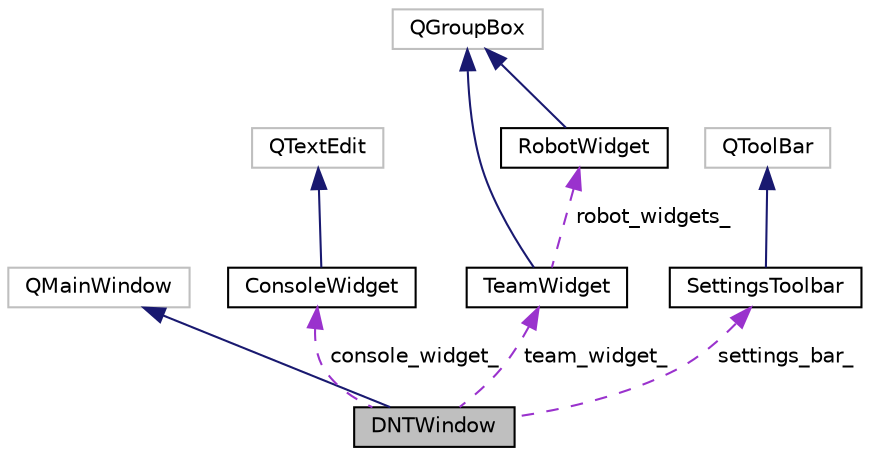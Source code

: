 digraph "DNTWindow"
{
  edge [fontname="Helvetica",fontsize="10",labelfontname="Helvetica",labelfontsize="10"];
  node [fontname="Helvetica",fontsize="10",shape=record];
  Node2 [label="DNTWindow",height=0.2,width=0.4,color="black", fillcolor="grey75", style="filled", fontcolor="black"];
  Node3 -> Node2 [dir="back",color="midnightblue",fontsize="10",style="solid",fontname="Helvetica"];
  Node3 [label="QMainWindow",height=0.2,width=0.4,color="grey75", fillcolor="white", style="filled"];
  Node4 -> Node2 [dir="back",color="darkorchid3",fontsize="10",style="dashed",label=" console_widget_" ,fontname="Helvetica"];
  Node4 [label="ConsoleWidget",height=0.2,width=0.4,color="black", fillcolor="white", style="filled",URL="$classConsoleWidget.html",tooltip="ConsoleWidget: Displays a text area in which messages can be showed. "];
  Node5 -> Node4 [dir="back",color="midnightblue",fontsize="10",style="solid",fontname="Helvetica"];
  Node5 [label="QTextEdit",height=0.2,width=0.4,color="grey75", fillcolor="white", style="filled"];
  Node6 -> Node2 [dir="back",color="darkorchid3",fontsize="10",style="dashed",label=" team_widget_" ,fontname="Helvetica"];
  Node6 [label="TeamWidget",height=0.2,width=0.4,color="black", fillcolor="white", style="filled",URL="$classTeamWidget.html",tooltip="TeamWidget: Displays 6 RobotWidgets and their player numbers. "];
  Node7 -> Node6 [dir="back",color="midnightblue",fontsize="10",style="solid",fontname="Helvetica"];
  Node7 [label="QGroupBox",height=0.2,width=0.4,color="grey75", fillcolor="white", style="filled"];
  Node8 -> Node6 [dir="back",color="darkorchid3",fontsize="10",style="dashed",label=" robot_widgets_" ,fontname="Helvetica"];
  Node8 [label="RobotWidget",height=0.2,width=0.4,color="black", fillcolor="white", style="filled",URL="$classRobotWidget.html",tooltip="RobotWidget: Display detailed information about the selected robots. "];
  Node7 -> Node8 [dir="back",color="midnightblue",fontsize="10",style="solid",fontname="Helvetica"];
  Node9 -> Node2 [dir="back",color="darkorchid3",fontsize="10",style="dashed",label=" settings_bar_" ,fontname="Helvetica"];
  Node9 [label="SettingsToolbar",height=0.2,width=0.4,color="black", fillcolor="white", style="filled",URL="$classSettingsToolbar.html"];
  Node10 -> Node9 [dir="back",color="midnightblue",fontsize="10",style="solid",fontname="Helvetica"];
  Node10 [label="QToolBar",height=0.2,width=0.4,color="grey75", fillcolor="white", style="filled"];
}
